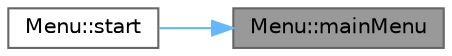 digraph "Menu::mainMenu"
{
 // LATEX_PDF_SIZE
  bgcolor="transparent";
  edge [fontname=Helvetica,fontsize=10,labelfontname=Helvetica,labelfontsize=10];
  node [fontname=Helvetica,fontsize=10,shape=box,height=0.2,width=0.4];
  rankdir="RL";
  Node1 [label="Menu::mainMenu",height=0.2,width=0.4,color="gray40", fillcolor="grey60", style="filled", fontcolor="black",tooltip="Displays the main menu."];
  Node1 -> Node2 [dir="back",color="steelblue1",style="solid"];
  Node2 [label="Menu::start",height=0.2,width=0.4,color="grey40", fillcolor="white", style="filled",URL="$class_menu.html#ae1ec62e738dda7faaaec850bd0b58ffe",tooltip="Starts the menu system."];
}
